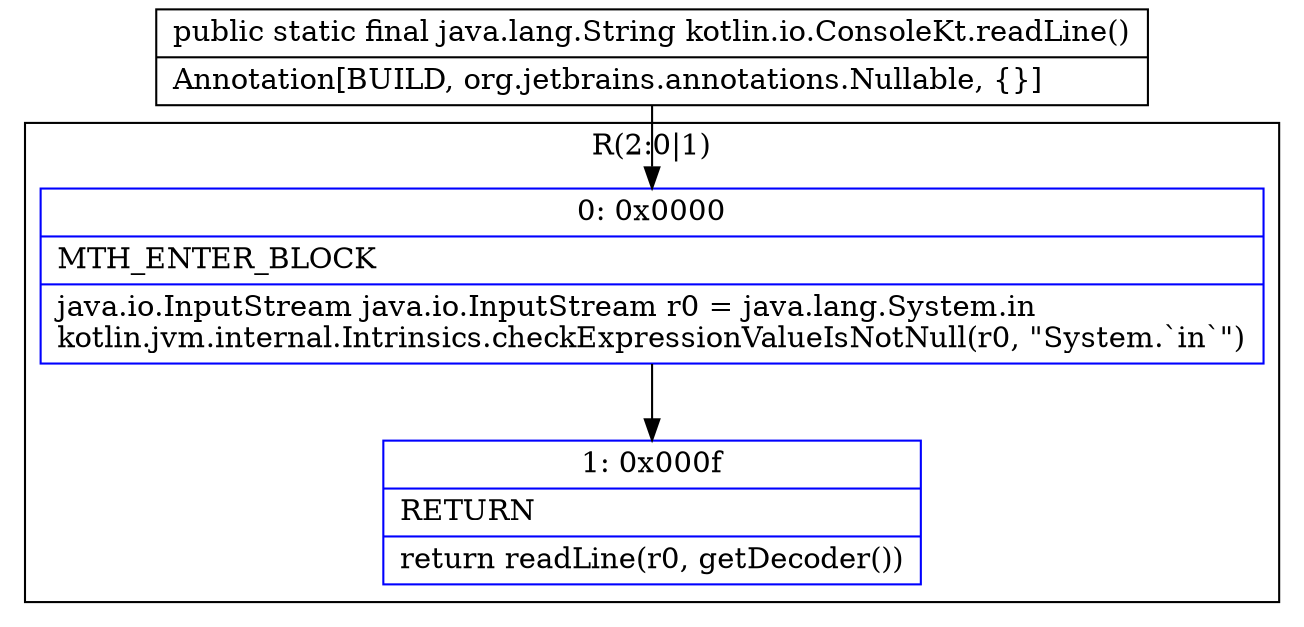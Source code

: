 digraph "CFG forkotlin.io.ConsoleKt.readLine()Ljava\/lang\/String;" {
subgraph cluster_Region_929376080 {
label = "R(2:0|1)";
node [shape=record,color=blue];
Node_0 [shape=record,label="{0\:\ 0x0000|MTH_ENTER_BLOCK\l|java.io.InputStream java.io.InputStream r0 = java.lang.System.in\lkotlin.jvm.internal.Intrinsics.checkExpressionValueIsNotNull(r0, \"System.`in`\")\l}"];
Node_1 [shape=record,label="{1\:\ 0x000f|RETURN\l|return readLine(r0, getDecoder())\l}"];
}
MethodNode[shape=record,label="{public static final java.lang.String kotlin.io.ConsoleKt.readLine()  | Annotation[BUILD, org.jetbrains.annotations.Nullable, \{\}]\l}"];
MethodNode -> Node_0;
Node_0 -> Node_1;
}

